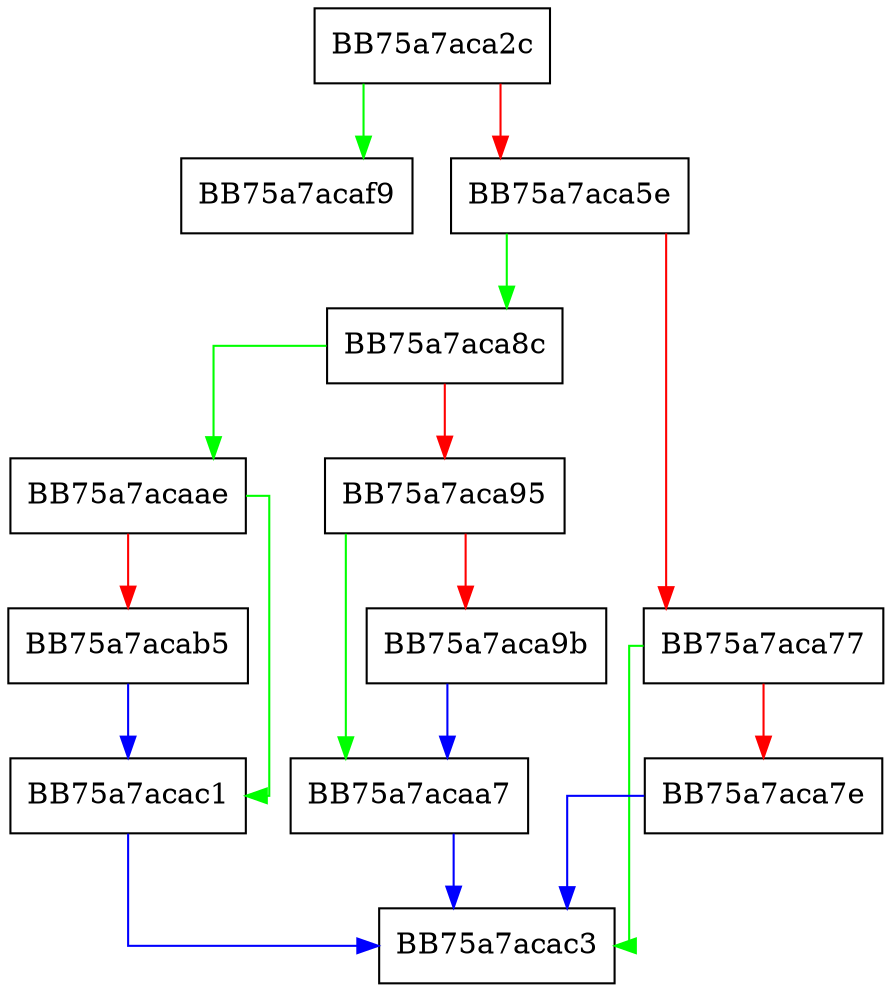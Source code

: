 digraph tzset_env_copy_to_tzname {
  node [shape="box"];
  graph [splines=ortho];
  BB75a7aca2c -> BB75a7acaf9 [color="green"];
  BB75a7aca2c -> BB75a7aca5e [color="red"];
  BB75a7aca5e -> BB75a7aca8c [color="green"];
  BB75a7aca5e -> BB75a7aca77 [color="red"];
  BB75a7aca77 -> BB75a7acac3 [color="green"];
  BB75a7aca77 -> BB75a7aca7e [color="red"];
  BB75a7aca7e -> BB75a7acac3 [color="blue"];
  BB75a7aca8c -> BB75a7acaae [color="green"];
  BB75a7aca8c -> BB75a7aca95 [color="red"];
  BB75a7aca95 -> BB75a7acaa7 [color="green"];
  BB75a7aca95 -> BB75a7aca9b [color="red"];
  BB75a7aca9b -> BB75a7acaa7 [color="blue"];
  BB75a7acaa7 -> BB75a7acac3 [color="blue"];
  BB75a7acaae -> BB75a7acac1 [color="green"];
  BB75a7acaae -> BB75a7acab5 [color="red"];
  BB75a7acab5 -> BB75a7acac1 [color="blue"];
  BB75a7acac1 -> BB75a7acac3 [color="blue"];
}